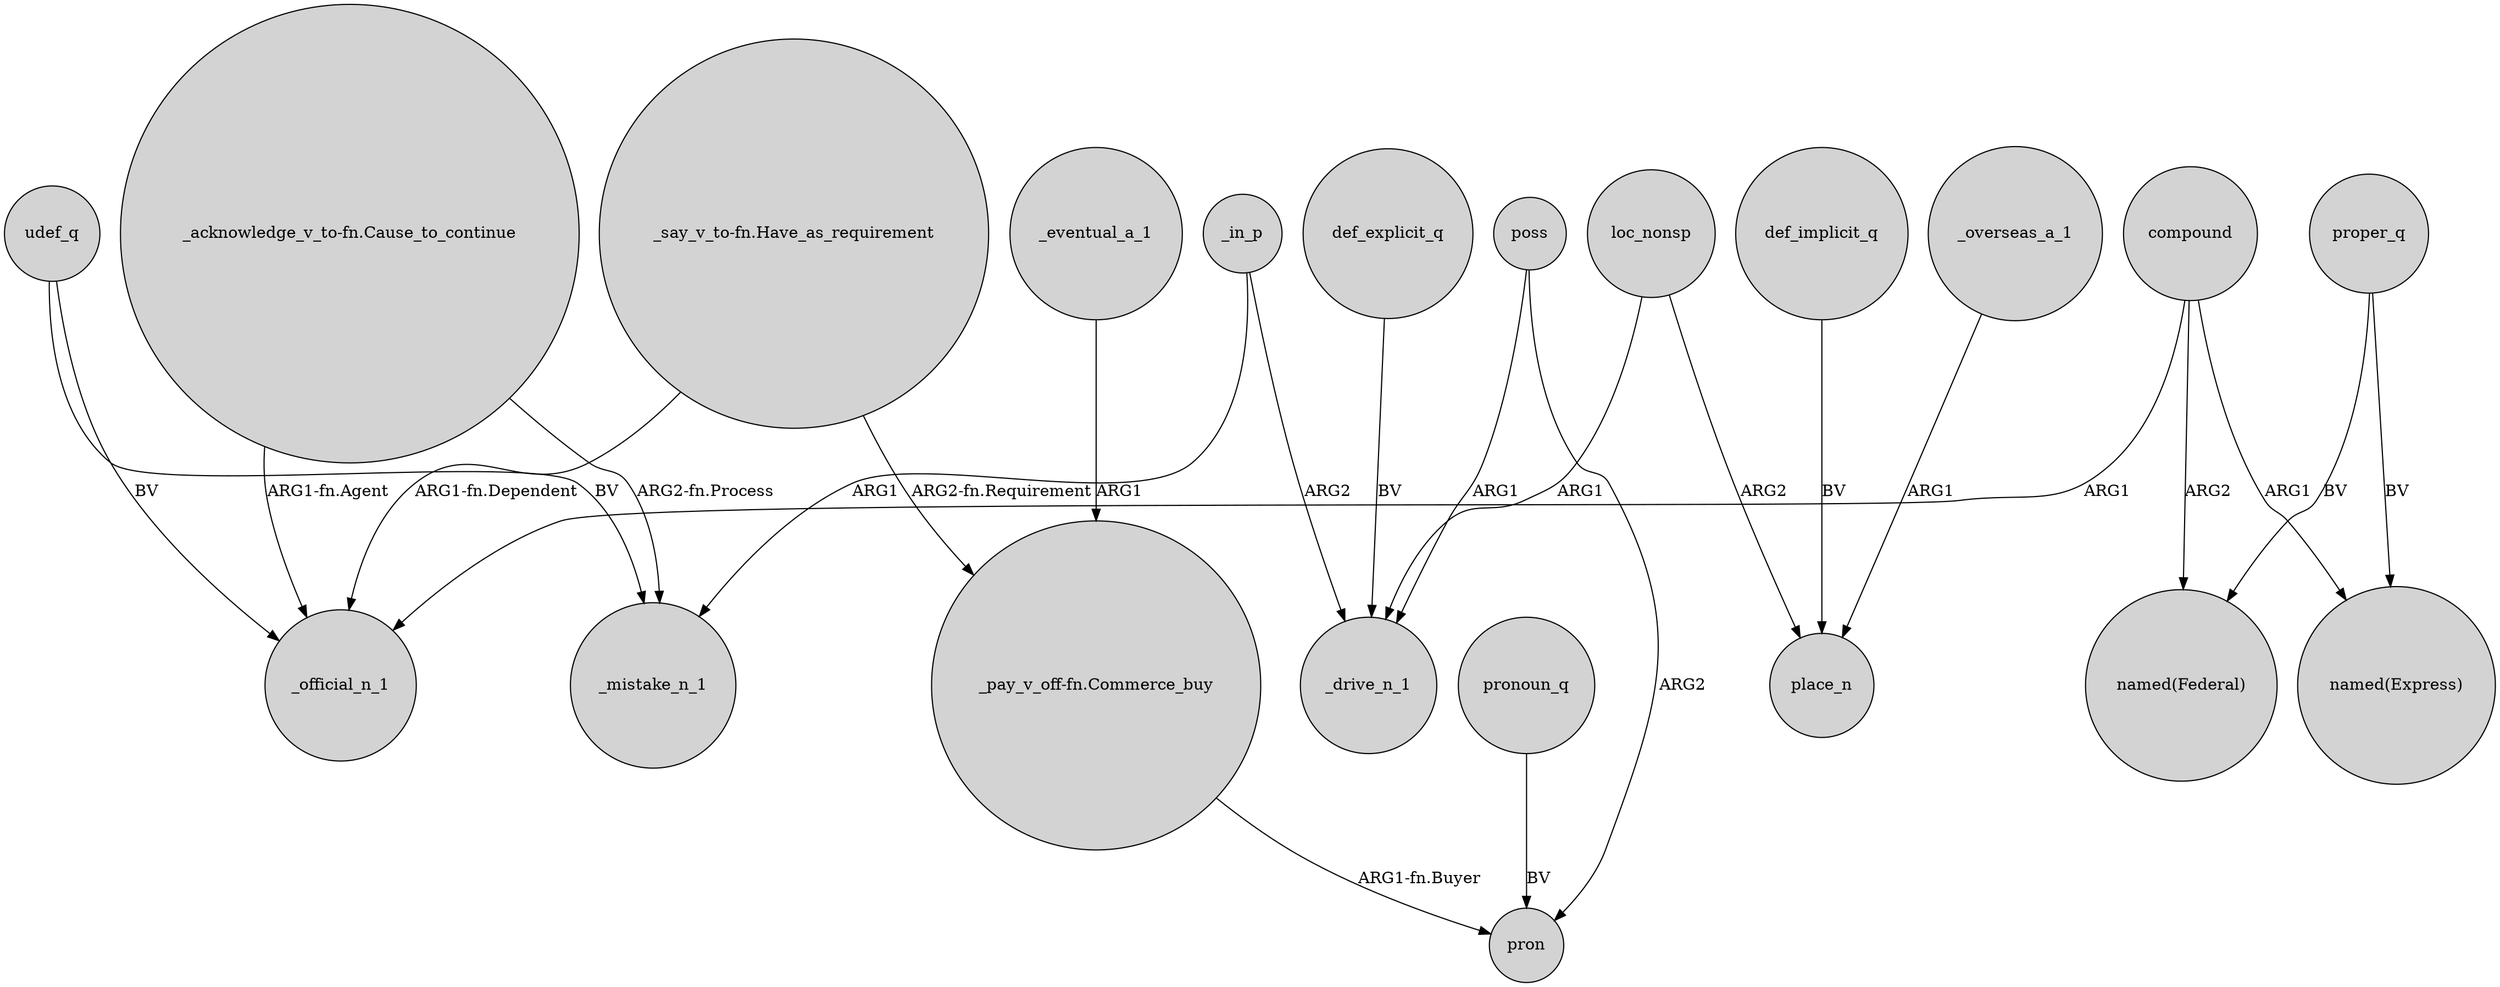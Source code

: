 digraph {
	node [shape=circle style=filled]
	"_say_v_to-fn.Have_as_requirement" -> _official_n_1 [label="ARG1-fn.Dependent"]
	poss -> _drive_n_1 [label=ARG1]
	def_implicit_q -> place_n [label=BV]
	proper_q -> "named(Express)" [label=BV]
	"_acknowledge_v_to-fn.Cause_to_continue" -> _official_n_1 [label="ARG1-fn.Agent"]
	compound -> "named(Federal)" [label=ARG2]
	proper_q -> "named(Federal)" [label=BV]
	_in_p -> _drive_n_1 [label=ARG2]
	loc_nonsp -> _drive_n_1 [label=ARG1]
	pronoun_q -> pron [label=BV]
	poss -> pron [label=ARG2]
	_in_p -> _mistake_n_1 [label=ARG1]
	compound -> "named(Express)" [label=ARG1]
	_overseas_a_1 -> place_n [label=ARG1]
	compound -> _official_n_1 [label=ARG1]
	def_explicit_q -> _drive_n_1 [label=BV]
	"_acknowledge_v_to-fn.Cause_to_continue" -> _mistake_n_1 [label="ARG2-fn.Process"]
	loc_nonsp -> place_n [label=ARG2]
	udef_q -> _official_n_1 [label=BV]
	_eventual_a_1 -> "_pay_v_off-fn.Commerce_buy" [label=ARG1]
	"_say_v_to-fn.Have_as_requirement" -> "_pay_v_off-fn.Commerce_buy" [label="ARG2-fn.Requirement"]
	udef_q -> _mistake_n_1 [label=BV]
	"_pay_v_off-fn.Commerce_buy" -> pron [label="ARG1-fn.Buyer"]
}
